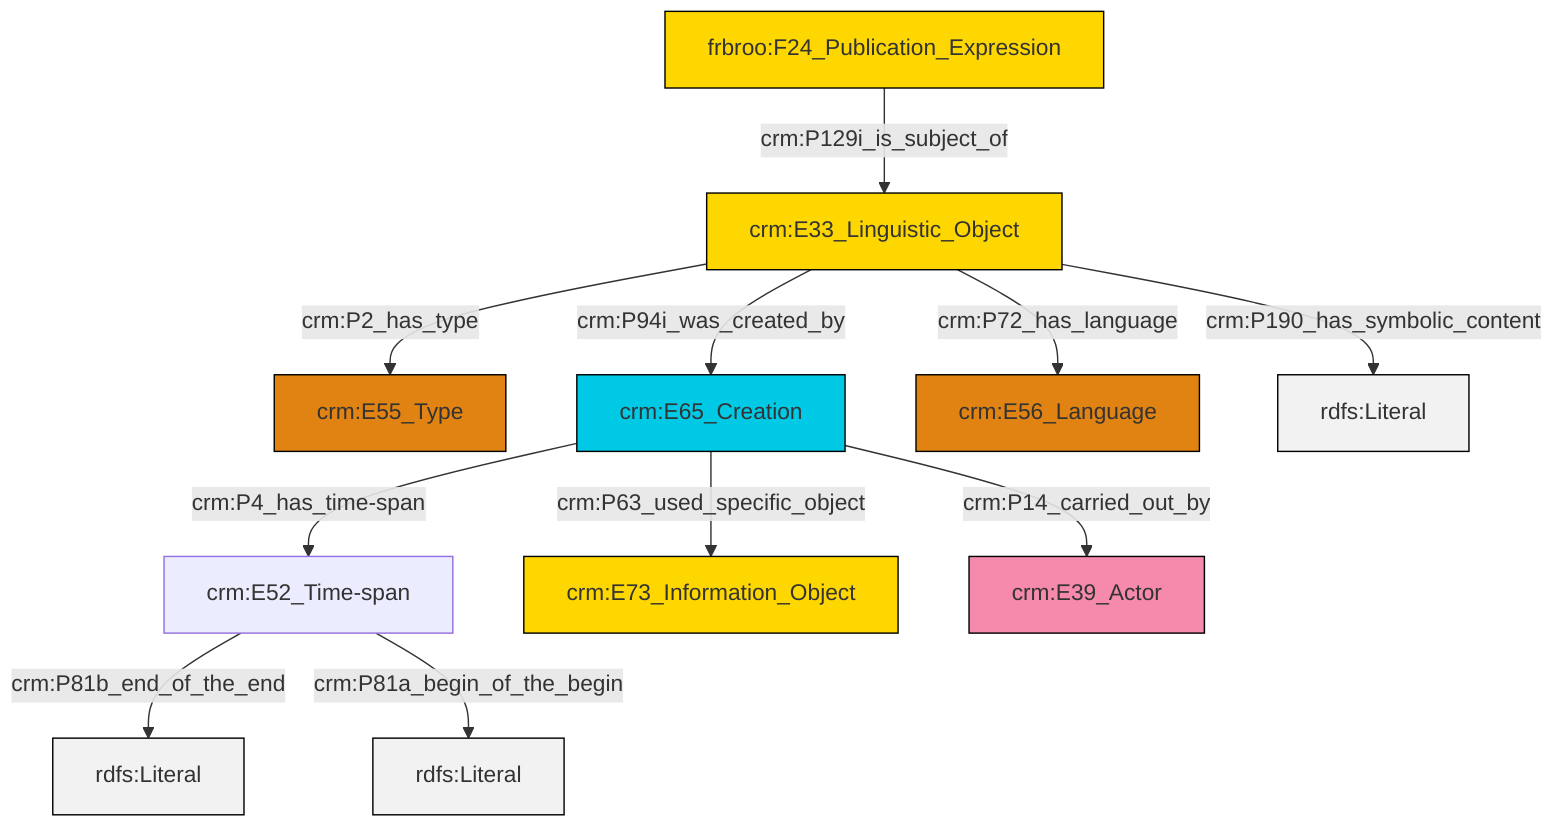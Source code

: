 graph TD
classDef Literal fill:#f2f2f2,stroke:#000000;
classDef CRM_Entity fill:#FFFFFF,stroke:#000000;
classDef Temporal_Entity fill:#00C9E6, stroke:#000000;
classDef Type fill:#E18312, stroke:#000000;
classDef Time-Span fill:#2C9C91, stroke:#000000;
classDef Appellation fill:#FFEB7F, stroke:#000000;
classDef Place fill:#008836, stroke:#000000;
classDef Persistent_Item fill:#B266B2, stroke:#000000;
classDef Conceptual_Object fill:#FFD700, stroke:#000000;
classDef Physical_Thing fill:#D2B48C, stroke:#000000;
classDef Actor fill:#f58aad, stroke:#000000;
classDef PC_Classes fill:#4ce600, stroke:#000000;
classDef Multi fill:#cccccc,stroke:#000000;

0["crm:E33_Linguistic_Object"]:::Conceptual_Object -->|crm:P2_has_type| 1["crm:E55_Type"]:::Type
2["crm:E65_Creation"]:::Temporal_Entity -->|crm:P4_has_time-span| 3["crm:E52_Time-span"]:::Default
3["crm:E52_Time-span"]:::Default -->|crm:P81b_end_of_the_end| 4[rdfs:Literal]:::Literal
0["crm:E33_Linguistic_Object"]:::Conceptual_Object -->|crm:P72_has_language| 8["crm:E56_Language"]:::Type
2["crm:E65_Creation"]:::Temporal_Entity -->|crm:P63_used_specific_object| 9["crm:E73_Information_Object"]:::Conceptual_Object
3["crm:E52_Time-span"]:::Default -->|crm:P81a_begin_of_the_begin| 10[rdfs:Literal]:::Literal
2["crm:E65_Creation"]:::Temporal_Entity -->|crm:P14_carried_out_by| 11["crm:E39_Actor"]:::Actor
0["crm:E33_Linguistic_Object"]:::Conceptual_Object -->|crm:P190_has_symbolic_content| 12[rdfs:Literal]:::Literal
6["frbroo:F24_Publication_Expression"]:::Conceptual_Object -->|crm:P129i_is_subject_of| 0["crm:E33_Linguistic_Object"]:::Conceptual_Object
0["crm:E33_Linguistic_Object"]:::Conceptual_Object -->|crm:P94i_was_created_by| 2["crm:E65_Creation"]:::Temporal_Entity